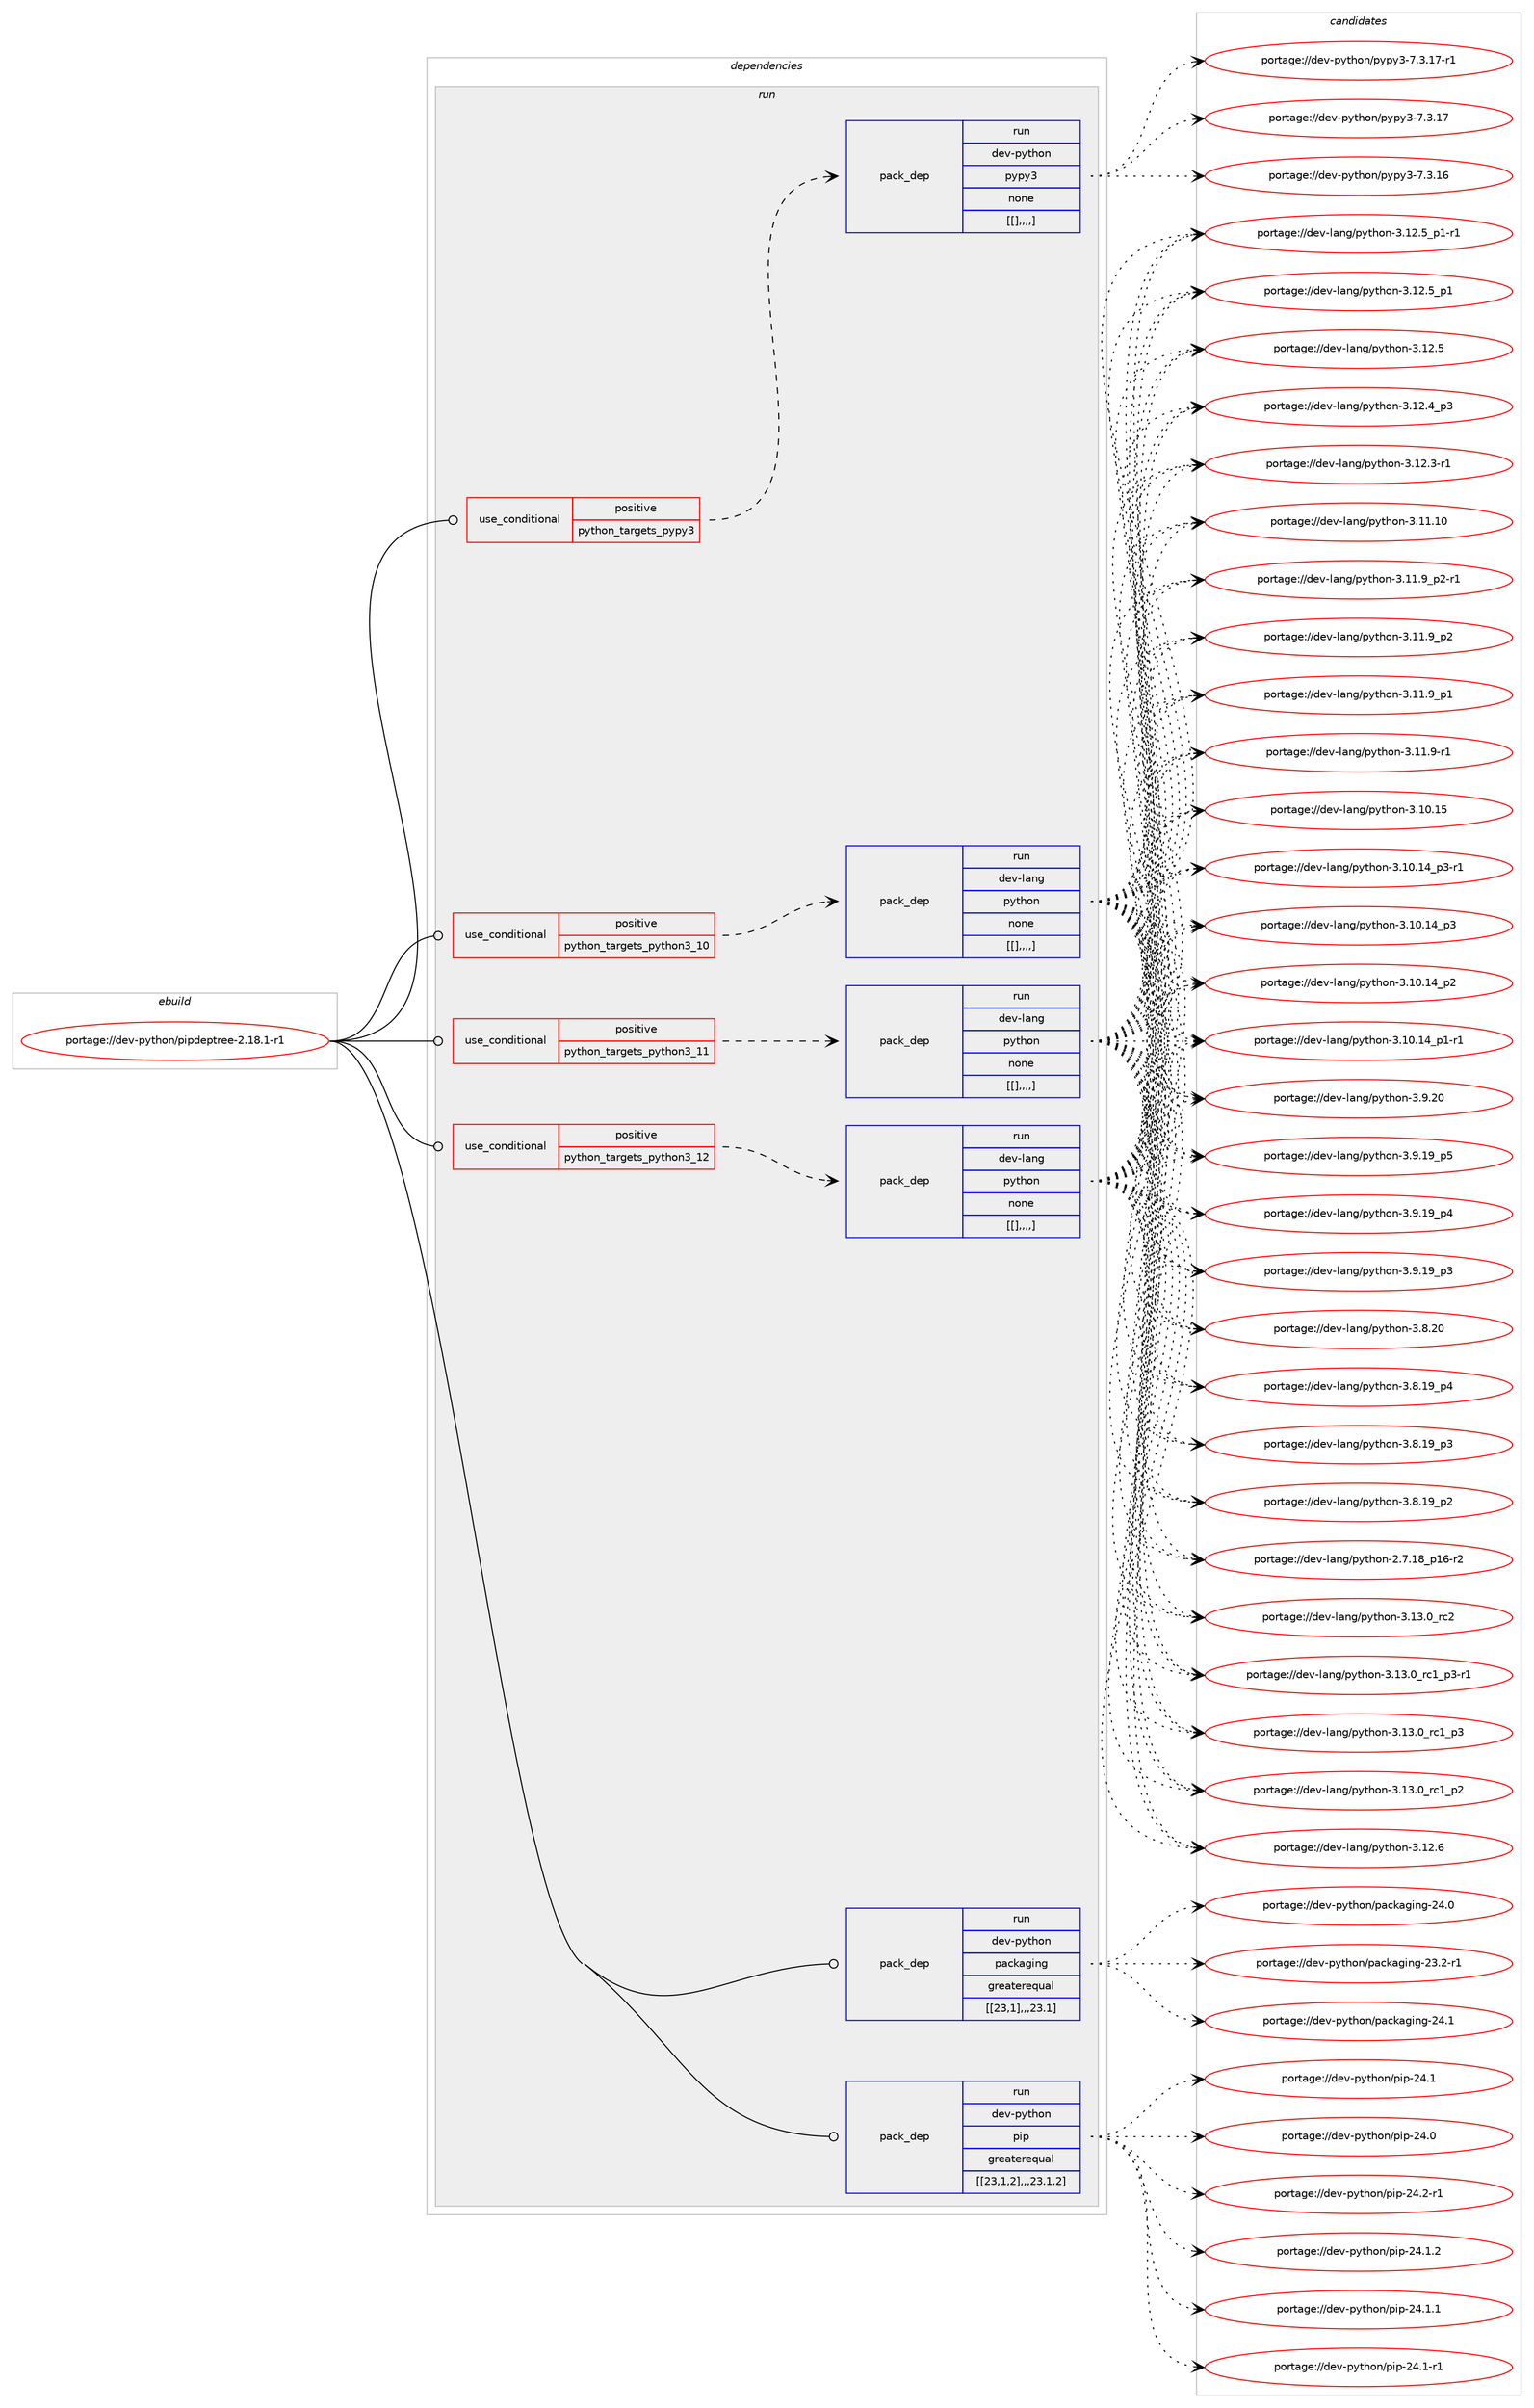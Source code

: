 digraph prolog {

# *************
# Graph options
# *************

newrank=true;
concentrate=true;
compound=true;
graph [rankdir=LR,fontname=Helvetica,fontsize=10,ranksep=1.5];#, ranksep=2.5, nodesep=0.2];
edge  [arrowhead=vee];
node  [fontname=Helvetica,fontsize=10];

# **********
# The ebuild
# **********

subgraph cluster_leftcol {
color=gray;
label=<<i>ebuild</i>>;
id [label="portage://dev-python/pipdeptree-2.18.1-r1", color=red, width=4, href="../dev-python/pipdeptree-2.18.1-r1.svg"];
}

# ****************
# The dependencies
# ****************

subgraph cluster_midcol {
color=gray;
label=<<i>dependencies</i>>;
subgraph cluster_compile {
fillcolor="#eeeeee";
style=filled;
label=<<i>compile</i>>;
}
subgraph cluster_compileandrun {
fillcolor="#eeeeee";
style=filled;
label=<<i>compile and run</i>>;
}
subgraph cluster_run {
fillcolor="#eeeeee";
style=filled;
label=<<i>run</i>>;
subgraph cond36775 {
dependency155820 [label=<<TABLE BORDER="0" CELLBORDER="1" CELLSPACING="0" CELLPADDING="4"><TR><TD ROWSPAN="3" CELLPADDING="10">use_conditional</TD></TR><TR><TD>positive</TD></TR><TR><TD>python_targets_pypy3</TD></TR></TABLE>>, shape=none, color=red];
subgraph pack117825 {
dependency155821 [label=<<TABLE BORDER="0" CELLBORDER="1" CELLSPACING="0" CELLPADDING="4" WIDTH="220"><TR><TD ROWSPAN="6" CELLPADDING="30">pack_dep</TD></TR><TR><TD WIDTH="110">run</TD></TR><TR><TD>dev-python</TD></TR><TR><TD>pypy3</TD></TR><TR><TD>none</TD></TR><TR><TD>[[],,,,]</TD></TR></TABLE>>, shape=none, color=blue];
}
dependency155820:e -> dependency155821:w [weight=20,style="dashed",arrowhead="vee"];
}
id:e -> dependency155820:w [weight=20,style="solid",arrowhead="odot"];
subgraph cond36776 {
dependency155822 [label=<<TABLE BORDER="0" CELLBORDER="1" CELLSPACING="0" CELLPADDING="4"><TR><TD ROWSPAN="3" CELLPADDING="10">use_conditional</TD></TR><TR><TD>positive</TD></TR><TR><TD>python_targets_python3_10</TD></TR></TABLE>>, shape=none, color=red];
subgraph pack117826 {
dependency155823 [label=<<TABLE BORDER="0" CELLBORDER="1" CELLSPACING="0" CELLPADDING="4" WIDTH="220"><TR><TD ROWSPAN="6" CELLPADDING="30">pack_dep</TD></TR><TR><TD WIDTH="110">run</TD></TR><TR><TD>dev-lang</TD></TR><TR><TD>python</TD></TR><TR><TD>none</TD></TR><TR><TD>[[],,,,]</TD></TR></TABLE>>, shape=none, color=blue];
}
dependency155822:e -> dependency155823:w [weight=20,style="dashed",arrowhead="vee"];
}
id:e -> dependency155822:w [weight=20,style="solid",arrowhead="odot"];
subgraph cond36777 {
dependency155824 [label=<<TABLE BORDER="0" CELLBORDER="1" CELLSPACING="0" CELLPADDING="4"><TR><TD ROWSPAN="3" CELLPADDING="10">use_conditional</TD></TR><TR><TD>positive</TD></TR><TR><TD>python_targets_python3_11</TD></TR></TABLE>>, shape=none, color=red];
subgraph pack117827 {
dependency155825 [label=<<TABLE BORDER="0" CELLBORDER="1" CELLSPACING="0" CELLPADDING="4" WIDTH="220"><TR><TD ROWSPAN="6" CELLPADDING="30">pack_dep</TD></TR><TR><TD WIDTH="110">run</TD></TR><TR><TD>dev-lang</TD></TR><TR><TD>python</TD></TR><TR><TD>none</TD></TR><TR><TD>[[],,,,]</TD></TR></TABLE>>, shape=none, color=blue];
}
dependency155824:e -> dependency155825:w [weight=20,style="dashed",arrowhead="vee"];
}
id:e -> dependency155824:w [weight=20,style="solid",arrowhead="odot"];
subgraph cond36778 {
dependency155826 [label=<<TABLE BORDER="0" CELLBORDER="1" CELLSPACING="0" CELLPADDING="4"><TR><TD ROWSPAN="3" CELLPADDING="10">use_conditional</TD></TR><TR><TD>positive</TD></TR><TR><TD>python_targets_python3_12</TD></TR></TABLE>>, shape=none, color=red];
subgraph pack117828 {
dependency155827 [label=<<TABLE BORDER="0" CELLBORDER="1" CELLSPACING="0" CELLPADDING="4" WIDTH="220"><TR><TD ROWSPAN="6" CELLPADDING="30">pack_dep</TD></TR><TR><TD WIDTH="110">run</TD></TR><TR><TD>dev-lang</TD></TR><TR><TD>python</TD></TR><TR><TD>none</TD></TR><TR><TD>[[],,,,]</TD></TR></TABLE>>, shape=none, color=blue];
}
dependency155826:e -> dependency155827:w [weight=20,style="dashed",arrowhead="vee"];
}
id:e -> dependency155826:w [weight=20,style="solid",arrowhead="odot"];
subgraph pack117829 {
dependency155828 [label=<<TABLE BORDER="0" CELLBORDER="1" CELLSPACING="0" CELLPADDING="4" WIDTH="220"><TR><TD ROWSPAN="6" CELLPADDING="30">pack_dep</TD></TR><TR><TD WIDTH="110">run</TD></TR><TR><TD>dev-python</TD></TR><TR><TD>packaging</TD></TR><TR><TD>greaterequal</TD></TR><TR><TD>[[23,1],,,23.1]</TD></TR></TABLE>>, shape=none, color=blue];
}
id:e -> dependency155828:w [weight=20,style="solid",arrowhead="odot"];
subgraph pack117830 {
dependency155829 [label=<<TABLE BORDER="0" CELLBORDER="1" CELLSPACING="0" CELLPADDING="4" WIDTH="220"><TR><TD ROWSPAN="6" CELLPADDING="30">pack_dep</TD></TR><TR><TD WIDTH="110">run</TD></TR><TR><TD>dev-python</TD></TR><TR><TD>pip</TD></TR><TR><TD>greaterequal</TD></TR><TR><TD>[[23,1,2],,,23.1.2]</TD></TR></TABLE>>, shape=none, color=blue];
}
id:e -> dependency155829:w [weight=20,style="solid",arrowhead="odot"];
}
}

# **************
# The candidates
# **************

subgraph cluster_choices {
rank=same;
color=gray;
label=<<i>candidates</i>>;

subgraph choice117825 {
color=black;
nodesep=1;
choice100101118451121211161041111104711212111212151455546514649554511449 [label="portage://dev-python/pypy3-7.3.17-r1", color=red, width=4,href="../dev-python/pypy3-7.3.17-r1.svg"];
choice10010111845112121116104111110471121211121215145554651464955 [label="portage://dev-python/pypy3-7.3.17", color=red, width=4,href="../dev-python/pypy3-7.3.17.svg"];
choice10010111845112121116104111110471121211121215145554651464954 [label="portage://dev-python/pypy3-7.3.16", color=red, width=4,href="../dev-python/pypy3-7.3.16.svg"];
dependency155821:e -> choice100101118451121211161041111104711212111212151455546514649554511449:w [style=dotted,weight="100"];
dependency155821:e -> choice10010111845112121116104111110471121211121215145554651464955:w [style=dotted,weight="100"];
dependency155821:e -> choice10010111845112121116104111110471121211121215145554651464954:w [style=dotted,weight="100"];
}
subgraph choice117826 {
color=black;
nodesep=1;
choice10010111845108971101034711212111610411111045514649514648951149950 [label="portage://dev-lang/python-3.13.0_rc2", color=red, width=4,href="../dev-lang/python-3.13.0_rc2.svg"];
choice1001011184510897110103471121211161041111104551464951464895114994995112514511449 [label="portage://dev-lang/python-3.13.0_rc1_p3-r1", color=red, width=4,href="../dev-lang/python-3.13.0_rc1_p3-r1.svg"];
choice100101118451089711010347112121116104111110455146495146489511499499511251 [label="portage://dev-lang/python-3.13.0_rc1_p3", color=red, width=4,href="../dev-lang/python-3.13.0_rc1_p3.svg"];
choice100101118451089711010347112121116104111110455146495146489511499499511250 [label="portage://dev-lang/python-3.13.0_rc1_p2", color=red, width=4,href="../dev-lang/python-3.13.0_rc1_p2.svg"];
choice10010111845108971101034711212111610411111045514649504654 [label="portage://dev-lang/python-3.12.6", color=red, width=4,href="../dev-lang/python-3.12.6.svg"];
choice1001011184510897110103471121211161041111104551464950465395112494511449 [label="portage://dev-lang/python-3.12.5_p1-r1", color=red, width=4,href="../dev-lang/python-3.12.5_p1-r1.svg"];
choice100101118451089711010347112121116104111110455146495046539511249 [label="portage://dev-lang/python-3.12.5_p1", color=red, width=4,href="../dev-lang/python-3.12.5_p1.svg"];
choice10010111845108971101034711212111610411111045514649504653 [label="portage://dev-lang/python-3.12.5", color=red, width=4,href="../dev-lang/python-3.12.5.svg"];
choice100101118451089711010347112121116104111110455146495046529511251 [label="portage://dev-lang/python-3.12.4_p3", color=red, width=4,href="../dev-lang/python-3.12.4_p3.svg"];
choice100101118451089711010347112121116104111110455146495046514511449 [label="portage://dev-lang/python-3.12.3-r1", color=red, width=4,href="../dev-lang/python-3.12.3-r1.svg"];
choice1001011184510897110103471121211161041111104551464949464948 [label="portage://dev-lang/python-3.11.10", color=red, width=4,href="../dev-lang/python-3.11.10.svg"];
choice1001011184510897110103471121211161041111104551464949465795112504511449 [label="portage://dev-lang/python-3.11.9_p2-r1", color=red, width=4,href="../dev-lang/python-3.11.9_p2-r1.svg"];
choice100101118451089711010347112121116104111110455146494946579511250 [label="portage://dev-lang/python-3.11.9_p2", color=red, width=4,href="../dev-lang/python-3.11.9_p2.svg"];
choice100101118451089711010347112121116104111110455146494946579511249 [label="portage://dev-lang/python-3.11.9_p1", color=red, width=4,href="../dev-lang/python-3.11.9_p1.svg"];
choice100101118451089711010347112121116104111110455146494946574511449 [label="portage://dev-lang/python-3.11.9-r1", color=red, width=4,href="../dev-lang/python-3.11.9-r1.svg"];
choice1001011184510897110103471121211161041111104551464948464953 [label="portage://dev-lang/python-3.10.15", color=red, width=4,href="../dev-lang/python-3.10.15.svg"];
choice100101118451089711010347112121116104111110455146494846495295112514511449 [label="portage://dev-lang/python-3.10.14_p3-r1", color=red, width=4,href="../dev-lang/python-3.10.14_p3-r1.svg"];
choice10010111845108971101034711212111610411111045514649484649529511251 [label="portage://dev-lang/python-3.10.14_p3", color=red, width=4,href="../dev-lang/python-3.10.14_p3.svg"];
choice10010111845108971101034711212111610411111045514649484649529511250 [label="portage://dev-lang/python-3.10.14_p2", color=red, width=4,href="../dev-lang/python-3.10.14_p2.svg"];
choice100101118451089711010347112121116104111110455146494846495295112494511449 [label="portage://dev-lang/python-3.10.14_p1-r1", color=red, width=4,href="../dev-lang/python-3.10.14_p1-r1.svg"];
choice10010111845108971101034711212111610411111045514657465048 [label="portage://dev-lang/python-3.9.20", color=red, width=4,href="../dev-lang/python-3.9.20.svg"];
choice100101118451089711010347112121116104111110455146574649579511253 [label="portage://dev-lang/python-3.9.19_p5", color=red, width=4,href="../dev-lang/python-3.9.19_p5.svg"];
choice100101118451089711010347112121116104111110455146574649579511252 [label="portage://dev-lang/python-3.9.19_p4", color=red, width=4,href="../dev-lang/python-3.9.19_p4.svg"];
choice100101118451089711010347112121116104111110455146574649579511251 [label="portage://dev-lang/python-3.9.19_p3", color=red, width=4,href="../dev-lang/python-3.9.19_p3.svg"];
choice10010111845108971101034711212111610411111045514656465048 [label="portage://dev-lang/python-3.8.20", color=red, width=4,href="../dev-lang/python-3.8.20.svg"];
choice100101118451089711010347112121116104111110455146564649579511252 [label="portage://dev-lang/python-3.8.19_p4", color=red, width=4,href="../dev-lang/python-3.8.19_p4.svg"];
choice100101118451089711010347112121116104111110455146564649579511251 [label="portage://dev-lang/python-3.8.19_p3", color=red, width=4,href="../dev-lang/python-3.8.19_p3.svg"];
choice100101118451089711010347112121116104111110455146564649579511250 [label="portage://dev-lang/python-3.8.19_p2", color=red, width=4,href="../dev-lang/python-3.8.19_p2.svg"];
choice100101118451089711010347112121116104111110455046554649569511249544511450 [label="portage://dev-lang/python-2.7.18_p16-r2", color=red, width=4,href="../dev-lang/python-2.7.18_p16-r2.svg"];
dependency155823:e -> choice10010111845108971101034711212111610411111045514649514648951149950:w [style=dotted,weight="100"];
dependency155823:e -> choice1001011184510897110103471121211161041111104551464951464895114994995112514511449:w [style=dotted,weight="100"];
dependency155823:e -> choice100101118451089711010347112121116104111110455146495146489511499499511251:w [style=dotted,weight="100"];
dependency155823:e -> choice100101118451089711010347112121116104111110455146495146489511499499511250:w [style=dotted,weight="100"];
dependency155823:e -> choice10010111845108971101034711212111610411111045514649504654:w [style=dotted,weight="100"];
dependency155823:e -> choice1001011184510897110103471121211161041111104551464950465395112494511449:w [style=dotted,weight="100"];
dependency155823:e -> choice100101118451089711010347112121116104111110455146495046539511249:w [style=dotted,weight="100"];
dependency155823:e -> choice10010111845108971101034711212111610411111045514649504653:w [style=dotted,weight="100"];
dependency155823:e -> choice100101118451089711010347112121116104111110455146495046529511251:w [style=dotted,weight="100"];
dependency155823:e -> choice100101118451089711010347112121116104111110455146495046514511449:w [style=dotted,weight="100"];
dependency155823:e -> choice1001011184510897110103471121211161041111104551464949464948:w [style=dotted,weight="100"];
dependency155823:e -> choice1001011184510897110103471121211161041111104551464949465795112504511449:w [style=dotted,weight="100"];
dependency155823:e -> choice100101118451089711010347112121116104111110455146494946579511250:w [style=dotted,weight="100"];
dependency155823:e -> choice100101118451089711010347112121116104111110455146494946579511249:w [style=dotted,weight="100"];
dependency155823:e -> choice100101118451089711010347112121116104111110455146494946574511449:w [style=dotted,weight="100"];
dependency155823:e -> choice1001011184510897110103471121211161041111104551464948464953:w [style=dotted,weight="100"];
dependency155823:e -> choice100101118451089711010347112121116104111110455146494846495295112514511449:w [style=dotted,weight="100"];
dependency155823:e -> choice10010111845108971101034711212111610411111045514649484649529511251:w [style=dotted,weight="100"];
dependency155823:e -> choice10010111845108971101034711212111610411111045514649484649529511250:w [style=dotted,weight="100"];
dependency155823:e -> choice100101118451089711010347112121116104111110455146494846495295112494511449:w [style=dotted,weight="100"];
dependency155823:e -> choice10010111845108971101034711212111610411111045514657465048:w [style=dotted,weight="100"];
dependency155823:e -> choice100101118451089711010347112121116104111110455146574649579511253:w [style=dotted,weight="100"];
dependency155823:e -> choice100101118451089711010347112121116104111110455146574649579511252:w [style=dotted,weight="100"];
dependency155823:e -> choice100101118451089711010347112121116104111110455146574649579511251:w [style=dotted,weight="100"];
dependency155823:e -> choice10010111845108971101034711212111610411111045514656465048:w [style=dotted,weight="100"];
dependency155823:e -> choice100101118451089711010347112121116104111110455146564649579511252:w [style=dotted,weight="100"];
dependency155823:e -> choice100101118451089711010347112121116104111110455146564649579511251:w [style=dotted,weight="100"];
dependency155823:e -> choice100101118451089711010347112121116104111110455146564649579511250:w [style=dotted,weight="100"];
dependency155823:e -> choice100101118451089711010347112121116104111110455046554649569511249544511450:w [style=dotted,weight="100"];
}
subgraph choice117827 {
color=black;
nodesep=1;
choice10010111845108971101034711212111610411111045514649514648951149950 [label="portage://dev-lang/python-3.13.0_rc2", color=red, width=4,href="../dev-lang/python-3.13.0_rc2.svg"];
choice1001011184510897110103471121211161041111104551464951464895114994995112514511449 [label="portage://dev-lang/python-3.13.0_rc1_p3-r1", color=red, width=4,href="../dev-lang/python-3.13.0_rc1_p3-r1.svg"];
choice100101118451089711010347112121116104111110455146495146489511499499511251 [label="portage://dev-lang/python-3.13.0_rc1_p3", color=red, width=4,href="../dev-lang/python-3.13.0_rc1_p3.svg"];
choice100101118451089711010347112121116104111110455146495146489511499499511250 [label="portage://dev-lang/python-3.13.0_rc1_p2", color=red, width=4,href="../dev-lang/python-3.13.0_rc1_p2.svg"];
choice10010111845108971101034711212111610411111045514649504654 [label="portage://dev-lang/python-3.12.6", color=red, width=4,href="../dev-lang/python-3.12.6.svg"];
choice1001011184510897110103471121211161041111104551464950465395112494511449 [label="portage://dev-lang/python-3.12.5_p1-r1", color=red, width=4,href="../dev-lang/python-3.12.5_p1-r1.svg"];
choice100101118451089711010347112121116104111110455146495046539511249 [label="portage://dev-lang/python-3.12.5_p1", color=red, width=4,href="../dev-lang/python-3.12.5_p1.svg"];
choice10010111845108971101034711212111610411111045514649504653 [label="portage://dev-lang/python-3.12.5", color=red, width=4,href="../dev-lang/python-3.12.5.svg"];
choice100101118451089711010347112121116104111110455146495046529511251 [label="portage://dev-lang/python-3.12.4_p3", color=red, width=4,href="../dev-lang/python-3.12.4_p3.svg"];
choice100101118451089711010347112121116104111110455146495046514511449 [label="portage://dev-lang/python-3.12.3-r1", color=red, width=4,href="../dev-lang/python-3.12.3-r1.svg"];
choice1001011184510897110103471121211161041111104551464949464948 [label="portage://dev-lang/python-3.11.10", color=red, width=4,href="../dev-lang/python-3.11.10.svg"];
choice1001011184510897110103471121211161041111104551464949465795112504511449 [label="portage://dev-lang/python-3.11.9_p2-r1", color=red, width=4,href="../dev-lang/python-3.11.9_p2-r1.svg"];
choice100101118451089711010347112121116104111110455146494946579511250 [label="portage://dev-lang/python-3.11.9_p2", color=red, width=4,href="../dev-lang/python-3.11.9_p2.svg"];
choice100101118451089711010347112121116104111110455146494946579511249 [label="portage://dev-lang/python-3.11.9_p1", color=red, width=4,href="../dev-lang/python-3.11.9_p1.svg"];
choice100101118451089711010347112121116104111110455146494946574511449 [label="portage://dev-lang/python-3.11.9-r1", color=red, width=4,href="../dev-lang/python-3.11.9-r1.svg"];
choice1001011184510897110103471121211161041111104551464948464953 [label="portage://dev-lang/python-3.10.15", color=red, width=4,href="../dev-lang/python-3.10.15.svg"];
choice100101118451089711010347112121116104111110455146494846495295112514511449 [label="portage://dev-lang/python-3.10.14_p3-r1", color=red, width=4,href="../dev-lang/python-3.10.14_p3-r1.svg"];
choice10010111845108971101034711212111610411111045514649484649529511251 [label="portage://dev-lang/python-3.10.14_p3", color=red, width=4,href="../dev-lang/python-3.10.14_p3.svg"];
choice10010111845108971101034711212111610411111045514649484649529511250 [label="portage://dev-lang/python-3.10.14_p2", color=red, width=4,href="../dev-lang/python-3.10.14_p2.svg"];
choice100101118451089711010347112121116104111110455146494846495295112494511449 [label="portage://dev-lang/python-3.10.14_p1-r1", color=red, width=4,href="../dev-lang/python-3.10.14_p1-r1.svg"];
choice10010111845108971101034711212111610411111045514657465048 [label="portage://dev-lang/python-3.9.20", color=red, width=4,href="../dev-lang/python-3.9.20.svg"];
choice100101118451089711010347112121116104111110455146574649579511253 [label="portage://dev-lang/python-3.9.19_p5", color=red, width=4,href="../dev-lang/python-3.9.19_p5.svg"];
choice100101118451089711010347112121116104111110455146574649579511252 [label="portage://dev-lang/python-3.9.19_p4", color=red, width=4,href="../dev-lang/python-3.9.19_p4.svg"];
choice100101118451089711010347112121116104111110455146574649579511251 [label="portage://dev-lang/python-3.9.19_p3", color=red, width=4,href="../dev-lang/python-3.9.19_p3.svg"];
choice10010111845108971101034711212111610411111045514656465048 [label="portage://dev-lang/python-3.8.20", color=red, width=4,href="../dev-lang/python-3.8.20.svg"];
choice100101118451089711010347112121116104111110455146564649579511252 [label="portage://dev-lang/python-3.8.19_p4", color=red, width=4,href="../dev-lang/python-3.8.19_p4.svg"];
choice100101118451089711010347112121116104111110455146564649579511251 [label="portage://dev-lang/python-3.8.19_p3", color=red, width=4,href="../dev-lang/python-3.8.19_p3.svg"];
choice100101118451089711010347112121116104111110455146564649579511250 [label="portage://dev-lang/python-3.8.19_p2", color=red, width=4,href="../dev-lang/python-3.8.19_p2.svg"];
choice100101118451089711010347112121116104111110455046554649569511249544511450 [label="portage://dev-lang/python-2.7.18_p16-r2", color=red, width=4,href="../dev-lang/python-2.7.18_p16-r2.svg"];
dependency155825:e -> choice10010111845108971101034711212111610411111045514649514648951149950:w [style=dotted,weight="100"];
dependency155825:e -> choice1001011184510897110103471121211161041111104551464951464895114994995112514511449:w [style=dotted,weight="100"];
dependency155825:e -> choice100101118451089711010347112121116104111110455146495146489511499499511251:w [style=dotted,weight="100"];
dependency155825:e -> choice100101118451089711010347112121116104111110455146495146489511499499511250:w [style=dotted,weight="100"];
dependency155825:e -> choice10010111845108971101034711212111610411111045514649504654:w [style=dotted,weight="100"];
dependency155825:e -> choice1001011184510897110103471121211161041111104551464950465395112494511449:w [style=dotted,weight="100"];
dependency155825:e -> choice100101118451089711010347112121116104111110455146495046539511249:w [style=dotted,weight="100"];
dependency155825:e -> choice10010111845108971101034711212111610411111045514649504653:w [style=dotted,weight="100"];
dependency155825:e -> choice100101118451089711010347112121116104111110455146495046529511251:w [style=dotted,weight="100"];
dependency155825:e -> choice100101118451089711010347112121116104111110455146495046514511449:w [style=dotted,weight="100"];
dependency155825:e -> choice1001011184510897110103471121211161041111104551464949464948:w [style=dotted,weight="100"];
dependency155825:e -> choice1001011184510897110103471121211161041111104551464949465795112504511449:w [style=dotted,weight="100"];
dependency155825:e -> choice100101118451089711010347112121116104111110455146494946579511250:w [style=dotted,weight="100"];
dependency155825:e -> choice100101118451089711010347112121116104111110455146494946579511249:w [style=dotted,weight="100"];
dependency155825:e -> choice100101118451089711010347112121116104111110455146494946574511449:w [style=dotted,weight="100"];
dependency155825:e -> choice1001011184510897110103471121211161041111104551464948464953:w [style=dotted,weight="100"];
dependency155825:e -> choice100101118451089711010347112121116104111110455146494846495295112514511449:w [style=dotted,weight="100"];
dependency155825:e -> choice10010111845108971101034711212111610411111045514649484649529511251:w [style=dotted,weight="100"];
dependency155825:e -> choice10010111845108971101034711212111610411111045514649484649529511250:w [style=dotted,weight="100"];
dependency155825:e -> choice100101118451089711010347112121116104111110455146494846495295112494511449:w [style=dotted,weight="100"];
dependency155825:e -> choice10010111845108971101034711212111610411111045514657465048:w [style=dotted,weight="100"];
dependency155825:e -> choice100101118451089711010347112121116104111110455146574649579511253:w [style=dotted,weight="100"];
dependency155825:e -> choice100101118451089711010347112121116104111110455146574649579511252:w [style=dotted,weight="100"];
dependency155825:e -> choice100101118451089711010347112121116104111110455146574649579511251:w [style=dotted,weight="100"];
dependency155825:e -> choice10010111845108971101034711212111610411111045514656465048:w [style=dotted,weight="100"];
dependency155825:e -> choice100101118451089711010347112121116104111110455146564649579511252:w [style=dotted,weight="100"];
dependency155825:e -> choice100101118451089711010347112121116104111110455146564649579511251:w [style=dotted,weight="100"];
dependency155825:e -> choice100101118451089711010347112121116104111110455146564649579511250:w [style=dotted,weight="100"];
dependency155825:e -> choice100101118451089711010347112121116104111110455046554649569511249544511450:w [style=dotted,weight="100"];
}
subgraph choice117828 {
color=black;
nodesep=1;
choice10010111845108971101034711212111610411111045514649514648951149950 [label="portage://dev-lang/python-3.13.0_rc2", color=red, width=4,href="../dev-lang/python-3.13.0_rc2.svg"];
choice1001011184510897110103471121211161041111104551464951464895114994995112514511449 [label="portage://dev-lang/python-3.13.0_rc1_p3-r1", color=red, width=4,href="../dev-lang/python-3.13.0_rc1_p3-r1.svg"];
choice100101118451089711010347112121116104111110455146495146489511499499511251 [label="portage://dev-lang/python-3.13.0_rc1_p3", color=red, width=4,href="../dev-lang/python-3.13.0_rc1_p3.svg"];
choice100101118451089711010347112121116104111110455146495146489511499499511250 [label="portage://dev-lang/python-3.13.0_rc1_p2", color=red, width=4,href="../dev-lang/python-3.13.0_rc1_p2.svg"];
choice10010111845108971101034711212111610411111045514649504654 [label="portage://dev-lang/python-3.12.6", color=red, width=4,href="../dev-lang/python-3.12.6.svg"];
choice1001011184510897110103471121211161041111104551464950465395112494511449 [label="portage://dev-lang/python-3.12.5_p1-r1", color=red, width=4,href="../dev-lang/python-3.12.5_p1-r1.svg"];
choice100101118451089711010347112121116104111110455146495046539511249 [label="portage://dev-lang/python-3.12.5_p1", color=red, width=4,href="../dev-lang/python-3.12.5_p1.svg"];
choice10010111845108971101034711212111610411111045514649504653 [label="portage://dev-lang/python-3.12.5", color=red, width=4,href="../dev-lang/python-3.12.5.svg"];
choice100101118451089711010347112121116104111110455146495046529511251 [label="portage://dev-lang/python-3.12.4_p3", color=red, width=4,href="../dev-lang/python-3.12.4_p3.svg"];
choice100101118451089711010347112121116104111110455146495046514511449 [label="portage://dev-lang/python-3.12.3-r1", color=red, width=4,href="../dev-lang/python-3.12.3-r1.svg"];
choice1001011184510897110103471121211161041111104551464949464948 [label="portage://dev-lang/python-3.11.10", color=red, width=4,href="../dev-lang/python-3.11.10.svg"];
choice1001011184510897110103471121211161041111104551464949465795112504511449 [label="portage://dev-lang/python-3.11.9_p2-r1", color=red, width=4,href="../dev-lang/python-3.11.9_p2-r1.svg"];
choice100101118451089711010347112121116104111110455146494946579511250 [label="portage://dev-lang/python-3.11.9_p2", color=red, width=4,href="../dev-lang/python-3.11.9_p2.svg"];
choice100101118451089711010347112121116104111110455146494946579511249 [label="portage://dev-lang/python-3.11.9_p1", color=red, width=4,href="../dev-lang/python-3.11.9_p1.svg"];
choice100101118451089711010347112121116104111110455146494946574511449 [label="portage://dev-lang/python-3.11.9-r1", color=red, width=4,href="../dev-lang/python-3.11.9-r1.svg"];
choice1001011184510897110103471121211161041111104551464948464953 [label="portage://dev-lang/python-3.10.15", color=red, width=4,href="../dev-lang/python-3.10.15.svg"];
choice100101118451089711010347112121116104111110455146494846495295112514511449 [label="portage://dev-lang/python-3.10.14_p3-r1", color=red, width=4,href="../dev-lang/python-3.10.14_p3-r1.svg"];
choice10010111845108971101034711212111610411111045514649484649529511251 [label="portage://dev-lang/python-3.10.14_p3", color=red, width=4,href="../dev-lang/python-3.10.14_p3.svg"];
choice10010111845108971101034711212111610411111045514649484649529511250 [label="portage://dev-lang/python-3.10.14_p2", color=red, width=4,href="../dev-lang/python-3.10.14_p2.svg"];
choice100101118451089711010347112121116104111110455146494846495295112494511449 [label="portage://dev-lang/python-3.10.14_p1-r1", color=red, width=4,href="../dev-lang/python-3.10.14_p1-r1.svg"];
choice10010111845108971101034711212111610411111045514657465048 [label="portage://dev-lang/python-3.9.20", color=red, width=4,href="../dev-lang/python-3.9.20.svg"];
choice100101118451089711010347112121116104111110455146574649579511253 [label="portage://dev-lang/python-3.9.19_p5", color=red, width=4,href="../dev-lang/python-3.9.19_p5.svg"];
choice100101118451089711010347112121116104111110455146574649579511252 [label="portage://dev-lang/python-3.9.19_p4", color=red, width=4,href="../dev-lang/python-3.9.19_p4.svg"];
choice100101118451089711010347112121116104111110455146574649579511251 [label="portage://dev-lang/python-3.9.19_p3", color=red, width=4,href="../dev-lang/python-3.9.19_p3.svg"];
choice10010111845108971101034711212111610411111045514656465048 [label="portage://dev-lang/python-3.8.20", color=red, width=4,href="../dev-lang/python-3.8.20.svg"];
choice100101118451089711010347112121116104111110455146564649579511252 [label="portage://dev-lang/python-3.8.19_p4", color=red, width=4,href="../dev-lang/python-3.8.19_p4.svg"];
choice100101118451089711010347112121116104111110455146564649579511251 [label="portage://dev-lang/python-3.8.19_p3", color=red, width=4,href="../dev-lang/python-3.8.19_p3.svg"];
choice100101118451089711010347112121116104111110455146564649579511250 [label="portage://dev-lang/python-3.8.19_p2", color=red, width=4,href="../dev-lang/python-3.8.19_p2.svg"];
choice100101118451089711010347112121116104111110455046554649569511249544511450 [label="portage://dev-lang/python-2.7.18_p16-r2", color=red, width=4,href="../dev-lang/python-2.7.18_p16-r2.svg"];
dependency155827:e -> choice10010111845108971101034711212111610411111045514649514648951149950:w [style=dotted,weight="100"];
dependency155827:e -> choice1001011184510897110103471121211161041111104551464951464895114994995112514511449:w [style=dotted,weight="100"];
dependency155827:e -> choice100101118451089711010347112121116104111110455146495146489511499499511251:w [style=dotted,weight="100"];
dependency155827:e -> choice100101118451089711010347112121116104111110455146495146489511499499511250:w [style=dotted,weight="100"];
dependency155827:e -> choice10010111845108971101034711212111610411111045514649504654:w [style=dotted,weight="100"];
dependency155827:e -> choice1001011184510897110103471121211161041111104551464950465395112494511449:w [style=dotted,weight="100"];
dependency155827:e -> choice100101118451089711010347112121116104111110455146495046539511249:w [style=dotted,weight="100"];
dependency155827:e -> choice10010111845108971101034711212111610411111045514649504653:w [style=dotted,weight="100"];
dependency155827:e -> choice100101118451089711010347112121116104111110455146495046529511251:w [style=dotted,weight="100"];
dependency155827:e -> choice100101118451089711010347112121116104111110455146495046514511449:w [style=dotted,weight="100"];
dependency155827:e -> choice1001011184510897110103471121211161041111104551464949464948:w [style=dotted,weight="100"];
dependency155827:e -> choice1001011184510897110103471121211161041111104551464949465795112504511449:w [style=dotted,weight="100"];
dependency155827:e -> choice100101118451089711010347112121116104111110455146494946579511250:w [style=dotted,weight="100"];
dependency155827:e -> choice100101118451089711010347112121116104111110455146494946579511249:w [style=dotted,weight="100"];
dependency155827:e -> choice100101118451089711010347112121116104111110455146494946574511449:w [style=dotted,weight="100"];
dependency155827:e -> choice1001011184510897110103471121211161041111104551464948464953:w [style=dotted,weight="100"];
dependency155827:e -> choice100101118451089711010347112121116104111110455146494846495295112514511449:w [style=dotted,weight="100"];
dependency155827:e -> choice10010111845108971101034711212111610411111045514649484649529511251:w [style=dotted,weight="100"];
dependency155827:e -> choice10010111845108971101034711212111610411111045514649484649529511250:w [style=dotted,weight="100"];
dependency155827:e -> choice100101118451089711010347112121116104111110455146494846495295112494511449:w [style=dotted,weight="100"];
dependency155827:e -> choice10010111845108971101034711212111610411111045514657465048:w [style=dotted,weight="100"];
dependency155827:e -> choice100101118451089711010347112121116104111110455146574649579511253:w [style=dotted,weight="100"];
dependency155827:e -> choice100101118451089711010347112121116104111110455146574649579511252:w [style=dotted,weight="100"];
dependency155827:e -> choice100101118451089711010347112121116104111110455146574649579511251:w [style=dotted,weight="100"];
dependency155827:e -> choice10010111845108971101034711212111610411111045514656465048:w [style=dotted,weight="100"];
dependency155827:e -> choice100101118451089711010347112121116104111110455146564649579511252:w [style=dotted,weight="100"];
dependency155827:e -> choice100101118451089711010347112121116104111110455146564649579511251:w [style=dotted,weight="100"];
dependency155827:e -> choice100101118451089711010347112121116104111110455146564649579511250:w [style=dotted,weight="100"];
dependency155827:e -> choice100101118451089711010347112121116104111110455046554649569511249544511450:w [style=dotted,weight="100"];
}
subgraph choice117829 {
color=black;
nodesep=1;
choice10010111845112121116104111110471129799107971031051101034550524649 [label="portage://dev-python/packaging-24.1", color=red, width=4,href="../dev-python/packaging-24.1.svg"];
choice10010111845112121116104111110471129799107971031051101034550524648 [label="portage://dev-python/packaging-24.0", color=red, width=4,href="../dev-python/packaging-24.0.svg"];
choice100101118451121211161041111104711297991079710310511010345505146504511449 [label="portage://dev-python/packaging-23.2-r1", color=red, width=4,href="../dev-python/packaging-23.2-r1.svg"];
dependency155828:e -> choice10010111845112121116104111110471129799107971031051101034550524649:w [style=dotted,weight="100"];
dependency155828:e -> choice10010111845112121116104111110471129799107971031051101034550524648:w [style=dotted,weight="100"];
dependency155828:e -> choice100101118451121211161041111104711297991079710310511010345505146504511449:w [style=dotted,weight="100"];
}
subgraph choice117830 {
color=black;
nodesep=1;
choice100101118451121211161041111104711210511245505246504511449 [label="portage://dev-python/pip-24.2-r1", color=red, width=4,href="../dev-python/pip-24.2-r1.svg"];
choice100101118451121211161041111104711210511245505246494650 [label="portage://dev-python/pip-24.1.2", color=red, width=4,href="../dev-python/pip-24.1.2.svg"];
choice100101118451121211161041111104711210511245505246494649 [label="portage://dev-python/pip-24.1.1", color=red, width=4,href="../dev-python/pip-24.1.1.svg"];
choice100101118451121211161041111104711210511245505246494511449 [label="portage://dev-python/pip-24.1-r1", color=red, width=4,href="../dev-python/pip-24.1-r1.svg"];
choice10010111845112121116104111110471121051124550524649 [label="portage://dev-python/pip-24.1", color=red, width=4,href="../dev-python/pip-24.1.svg"];
choice10010111845112121116104111110471121051124550524648 [label="portage://dev-python/pip-24.0", color=red, width=4,href="../dev-python/pip-24.0.svg"];
dependency155829:e -> choice100101118451121211161041111104711210511245505246504511449:w [style=dotted,weight="100"];
dependency155829:e -> choice100101118451121211161041111104711210511245505246494650:w [style=dotted,weight="100"];
dependency155829:e -> choice100101118451121211161041111104711210511245505246494649:w [style=dotted,weight="100"];
dependency155829:e -> choice100101118451121211161041111104711210511245505246494511449:w [style=dotted,weight="100"];
dependency155829:e -> choice10010111845112121116104111110471121051124550524649:w [style=dotted,weight="100"];
dependency155829:e -> choice10010111845112121116104111110471121051124550524648:w [style=dotted,weight="100"];
}
}

}
